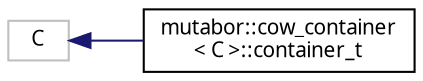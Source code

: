 digraph "Grafische Darstellung der Klassenhierarchie"
{
  edge [fontname="Sans",fontsize="10",labelfontname="Sans",labelfontsize="10"];
  node [fontname="Sans",fontsize="10",shape=record];
  rankdir="LR";
  Node387 [label="C",height=0.2,width=0.4,color="grey75", fillcolor="white", style="filled"];
  Node387 -> Node0 [dir="back",color="midnightblue",fontsize="10",style="solid",fontname="Sans"];
  Node0 [label="mutabor::cow_container\l\< C \>::container_t",height=0.2,width=0.4,color="black", fillcolor="white", style="filled",URL="$d6/d19/structmutabor_1_1cow__container_1_1container__t.html"];
}
